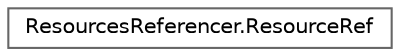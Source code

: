 digraph "Graphical Class Hierarchy"
{
 // LATEX_PDF_SIZE
  bgcolor="transparent";
  edge [fontname=Helvetica,fontsize=10,labelfontname=Helvetica,labelfontsize=10];
  node [fontname=Helvetica,fontsize=10,shape=box,height=0.2,width=0.4];
  rankdir="LR";
  Node0 [label="ResourcesReferencer.ResourceRef",height=0.2,width=0.4,color="grey40", fillcolor="white", style="filled",URL="$struct_resources_referencer_1_1_resource_ref.html",tooltip=" "];
}
